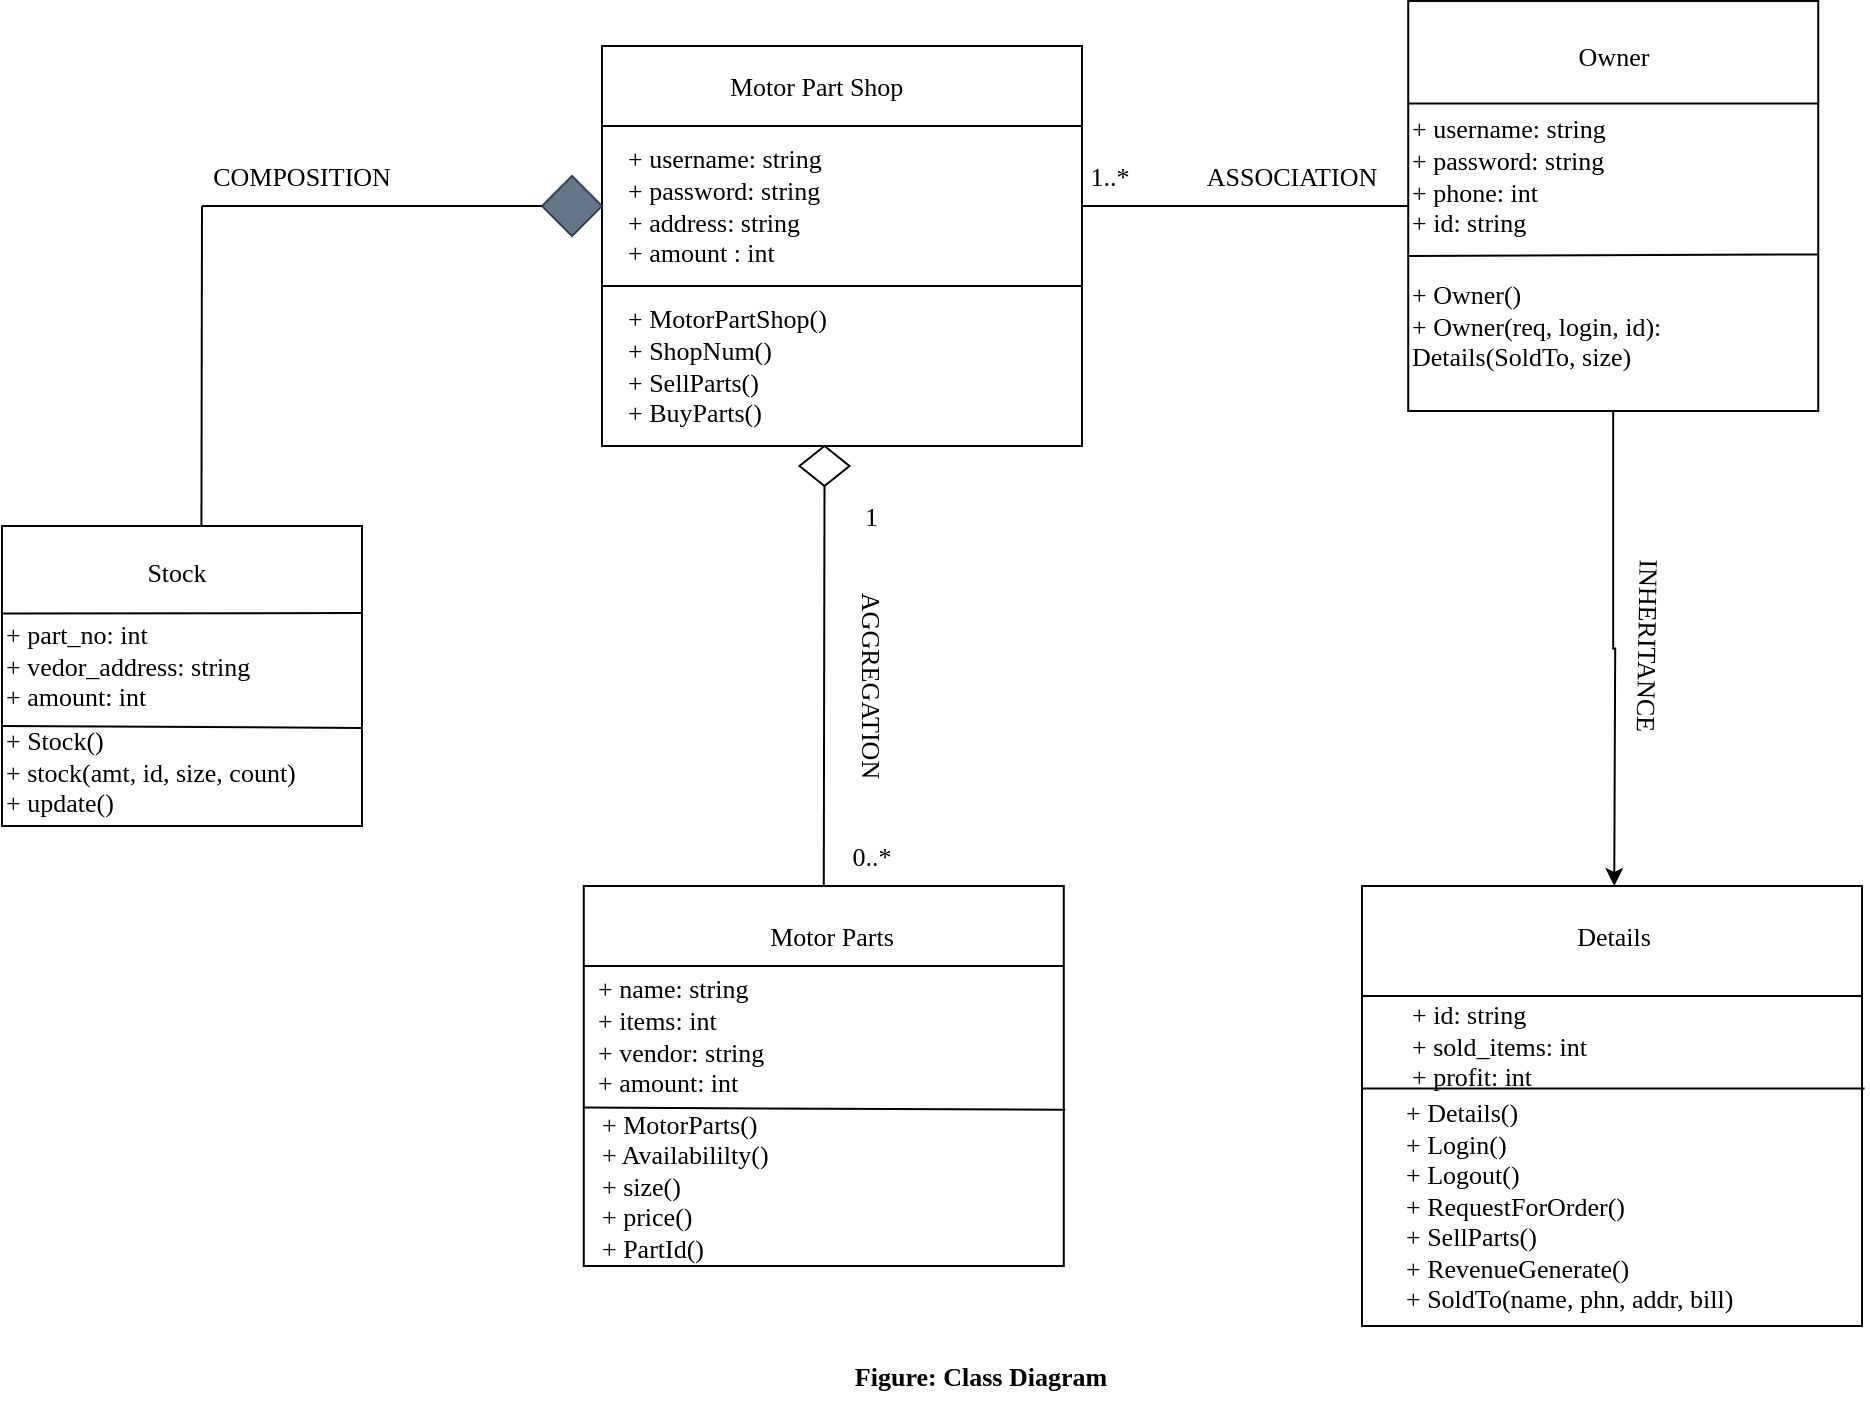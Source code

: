 <mxfile version="21.1.1" type="device">
  <diagram name="Page-1" id="JjKZ-CXhdH1nh1_p5xSs">
    <mxGraphModel dx="2071" dy="627" grid="1" gridSize="10" guides="1" tooltips="1" connect="1" arrows="1" fold="1" page="1" pageScale="1" pageWidth="850" pageHeight="1100" math="0" shadow="0">
      <root>
        <mxCell id="0" />
        <mxCell id="1" parent="0" />
        <mxCell id="VSfRtED2syqB5lXoM_pr-1" value="" style="rounded=0;whiteSpace=wrap;html=1;align=left;fontFamily=Georgia;fontSize=13;" parent="1" vertex="1">
          <mxGeometry x="240" y="120" width="240" height="200" as="geometry" />
        </mxCell>
        <mxCell id="VSfRtED2syqB5lXoM_pr-3" value="Motor Part Shop" style="text;strokeColor=none;fillColor=none;align=left;verticalAlign=middle;spacingLeft=4;spacingRight=4;overflow=hidden;points=[[0,0.5],[1,0.5]];portConstraint=eastwest;rotatable=0;whiteSpace=wrap;html=1;fontFamily=Georgia;fontSize=13;" parent="1" vertex="1">
          <mxGeometry x="298" y="130" width="127.5" height="20" as="geometry" />
        </mxCell>
        <mxCell id="VSfRtED2syqB5lXoM_pr-26" value="" style="rounded=0;whiteSpace=wrap;html=1;fontFamily=Georgia;fontSize=13;" parent="1" vertex="1">
          <mxGeometry x="620" y="540" width="250" height="220" as="geometry" />
        </mxCell>
        <mxCell id="VSfRtED2syqB5lXoM_pr-29" value="" style="rounded=0;whiteSpace=wrap;html=1;fontFamily=Georgia;fontSize=13;" parent="1" vertex="1">
          <mxGeometry x="-60" y="360" width="180" height="150" as="geometry" />
        </mxCell>
        <mxCell id="VSfRtED2syqB5lXoM_pr-30" value="" style="rounded=0;whiteSpace=wrap;html=1;fontFamily=Georgia;fontSize=13;" parent="1" vertex="1">
          <mxGeometry x="230.89" y="540" width="240" height="190" as="geometry" />
        </mxCell>
        <mxCell id="VSfRtED2syqB5lXoM_pr-39" value="" style="endArrow=none;html=1;rounded=0;entryX=1;entryY=0.25;entryDx=0;entryDy=0;exitX=0;exitY=0.25;exitDx=0;exitDy=0;fontFamily=Georgia;fontSize=13;" parent="1" source="VSfRtED2syqB5lXoM_pr-26" target="VSfRtED2syqB5lXoM_pr-26" edge="1">
          <mxGeometry width="50" height="50" relative="1" as="geometry">
            <mxPoint x="650" y="630" as="sourcePoint" />
            <mxPoint x="700" y="580" as="targetPoint" />
          </mxGeometry>
        </mxCell>
        <mxCell id="VSfRtED2syqB5lXoM_pr-41" value="" style="endArrow=none;html=1;rounded=0;entryX=1.005;entryY=0.46;entryDx=0;entryDy=0;entryPerimeter=0;exitX=0.001;exitY=0.46;exitDx=0;exitDy=0;exitPerimeter=0;fontFamily=Georgia;fontSize=13;" parent="1" source="VSfRtED2syqB5lXoM_pr-26" target="VSfRtED2syqB5lXoM_pr-26" edge="1">
          <mxGeometry width="50" height="50" relative="1" as="geometry">
            <mxPoint x="620" y="636" as="sourcePoint" />
            <mxPoint x="820.0" y="619" as="targetPoint" />
          </mxGeometry>
        </mxCell>
        <mxCell id="VSfRtED2syqB5lXoM_pr-42" value="&lt;div style=&quot;font-size: 13px;&quot;&gt;+ id: string&lt;/div&gt;&lt;div style=&quot;font-size: 13px;&quot;&gt;+ sold_items: int&lt;/div&gt;&lt;div style=&quot;font-size: 13px;&quot;&gt;+ profit: int&lt;/div&gt;" style="text;html=1;strokeColor=none;fillColor=none;align=left;verticalAlign=middle;whiteSpace=wrap;rounded=0;fontFamily=Georgia;fontSize=13;" parent="1" vertex="1">
          <mxGeometry x="643.12" y="590" width="120" height="60" as="geometry" />
        </mxCell>
        <mxCell id="VSfRtED2syqB5lXoM_pr-43" value="+ Details()&lt;br style=&quot;font-size: 13px;&quot;&gt;+ Login()&lt;br style=&quot;font-size: 13px;&quot;&gt;+ Logout()&lt;br style=&quot;font-size: 13px;&quot;&gt;+ RequestForOrder()&lt;br style=&quot;font-size: 13px;&quot;&gt;+ SellParts()&lt;br style=&quot;font-size: 13px;&quot;&gt;+ RevenueGenerate()&lt;br style=&quot;font-size: 13px;&quot;&gt;+ SoldTo(name, phn, addr, bill)" style="text;html=1;strokeColor=none;fillColor=none;align=left;verticalAlign=middle;whiteSpace=wrap;rounded=0;fontFamily=Georgia;fontSize=13;" parent="1" vertex="1">
          <mxGeometry x="640" y="660" width="200" height="80" as="geometry" />
        </mxCell>
        <mxCell id="VSfRtED2syqB5lXoM_pr-54" value="" style="endArrow=none;html=1;rounded=0;exitX=0.003;exitY=0.292;exitDx=0;exitDy=0;exitPerimeter=0;entryX=1;entryY=0.29;entryDx=0;entryDy=0;entryPerimeter=0;fontFamily=Georgia;fontSize=13;" parent="1" source="VSfRtED2syqB5lXoM_pr-29" target="VSfRtED2syqB5lXoM_pr-29" edge="1">
          <mxGeometry width="50" height="50" relative="1" as="geometry">
            <mxPoint x="-60.0" y="410" as="sourcePoint" />
            <mxPoint x="115.0" y="400" as="targetPoint" />
          </mxGeometry>
        </mxCell>
        <mxCell id="VSfRtED2syqB5lXoM_pr-55" value="Stock" style="text;html=1;strokeColor=none;fillColor=none;align=center;verticalAlign=middle;whiteSpace=wrap;rounded=0;fontFamily=Georgia;fontSize=13;" parent="1" vertex="1">
          <mxGeometry x="-35.0" y="365" width="125" height="35" as="geometry" />
        </mxCell>
        <mxCell id="VSfRtED2syqB5lXoM_pr-56" value="&lt;div style=&quot;font-size: 13px;&quot;&gt;+ part_no: int&lt;/div&gt;&lt;div style=&quot;font-size: 13px;&quot;&gt;+ vedor_address: string&lt;/div&gt;&lt;div style=&quot;font-size: 13px;&quot;&gt;+ amount: int&lt;/div&gt;" style="text;html=1;strokeColor=none;fillColor=none;align=left;verticalAlign=middle;whiteSpace=wrap;rounded=0;fontFamily=Georgia;fontSize=13;" parent="1" vertex="1">
          <mxGeometry x="-60" y="405" width="130" height="50" as="geometry" />
        </mxCell>
        <mxCell id="VSfRtED2syqB5lXoM_pr-57" value="" style="endArrow=none;html=1;rounded=0;entryX=1.002;entryY=0.673;entryDx=0;entryDy=0;entryPerimeter=0;fontFamily=Georgia;fontSize=13;" parent="1" target="VSfRtED2syqB5lXoM_pr-29" edge="1">
          <mxGeometry width="50" height="50" relative="1" as="geometry">
            <mxPoint x="-60.0" y="460" as="sourcePoint" />
            <mxPoint x="-10.0" y="410" as="targetPoint" />
          </mxGeometry>
        </mxCell>
        <mxCell id="VSfRtED2syqB5lXoM_pr-58" value="&lt;div style=&quot;font-size: 13px;&quot;&gt;+ Stock()&lt;/div&gt;&lt;div style=&quot;font-size: 13px;&quot;&gt;+ stock(amt, id, size, count)&lt;/div&gt;&lt;div style=&quot;font-size: 13px;&quot;&gt;+ update()&amp;nbsp;&lt;/div&gt;" style="text;html=1;strokeColor=none;fillColor=none;align=left;verticalAlign=middle;whiteSpace=wrap;rounded=0;fontFamily=Georgia;fontSize=13;" parent="1" vertex="1">
          <mxGeometry x="-60" y="465" width="150" height="35" as="geometry" />
        </mxCell>
        <mxCell id="VSfRtED2syqB5lXoM_pr-59" value="Motor Parts" style="text;html=1;strokeColor=none;fillColor=none;align=center;verticalAlign=middle;whiteSpace=wrap;rounded=0;fontFamily=Georgia;fontSize=13;" parent="1" vertex="1">
          <mxGeometry x="304.64" y="550" width="100" height="30" as="geometry" />
        </mxCell>
        <mxCell id="VSfRtED2syqB5lXoM_pr-62" value="" style="endArrow=none;html=1;rounded=0;fontFamily=Georgia;fontSize=13;" parent="1" edge="1">
          <mxGeometry width="50" height="50" relative="1" as="geometry">
            <mxPoint x="230.89" y="580" as="sourcePoint" />
            <mxPoint x="470.89" y="580" as="targetPoint" />
            <Array as="points" />
          </mxGeometry>
        </mxCell>
        <mxCell id="VSfRtED2syqB5lXoM_pr-63" value="+ name: string&lt;br style=&quot;font-size: 13px;&quot;&gt;+ items: int&lt;br style=&quot;font-size: 13px;&quot;&gt;+ vendor: string&lt;br style=&quot;font-size: 13px;&quot;&gt;+ amount: int" style="text;html=1;strokeColor=none;fillColor=none;align=left;verticalAlign=middle;whiteSpace=wrap;rounded=0;fontFamily=Georgia;fontSize=13;" parent="1" vertex="1">
          <mxGeometry x="235.89" y="580" width="130" height="70" as="geometry" />
        </mxCell>
        <mxCell id="KteVbRa-U1Nxcq70W8_H-2" value="&lt;div style=&quot;font-size: 13px;&quot;&gt;+ username: string&lt;/div&gt;&lt;div style=&quot;font-size: 13px;&quot;&gt;+ password: string&lt;/div&gt;&lt;div style=&quot;font-size: 13px;&quot;&gt;+ address: string&lt;/div&gt;&lt;div style=&quot;font-size: 13px;&quot;&gt;+ amount : int&lt;/div&gt;" style="text;html=1;strokeColor=none;fillColor=none;align=left;verticalAlign=middle;whiteSpace=wrap;rounded=0;fontFamily=Georgia;fontSize=13;" parent="1" vertex="1">
          <mxGeometry x="250.63" y="170" width="223.75" height="60" as="geometry" />
        </mxCell>
        <mxCell id="KteVbRa-U1Nxcq70W8_H-3" value="" style="endArrow=none;html=1;rounded=0;fontFamily=Georgia;fontSize=13;" parent="1" edge="1">
          <mxGeometry width="50" height="50" relative="1" as="geometry">
            <mxPoint x="480" y="160" as="sourcePoint" />
            <mxPoint x="240" y="160" as="targetPoint" />
          </mxGeometry>
        </mxCell>
        <mxCell id="KteVbRa-U1Nxcq70W8_H-4" value="" style="endArrow=none;html=1;rounded=0;fontFamily=Georgia;fontSize=13;" parent="1" edge="1">
          <mxGeometry width="50" height="50" relative="1" as="geometry">
            <mxPoint x="240" y="240" as="sourcePoint" />
            <mxPoint x="480" y="240" as="targetPoint" />
          </mxGeometry>
        </mxCell>
        <mxCell id="KteVbRa-U1Nxcq70W8_H-5" value="+ MotorPartShop()&lt;br style=&quot;font-size: 13px;&quot;&gt;+ ShopNum()&lt;br style=&quot;font-size: 13px;&quot;&gt;+ SellParts()&lt;br style=&quot;font-size: 13px;&quot;&gt;+ BuyParts()" style="text;html=1;strokeColor=none;fillColor=none;align=left;verticalAlign=middle;whiteSpace=wrap;rounded=0;fontFamily=Georgia;fontSize=13;" parent="1" vertex="1">
          <mxGeometry x="251" y="250" width="154" height="60" as="geometry" />
        </mxCell>
        <mxCell id="KteVbRa-U1Nxcq70W8_H-6" value="" style="endArrow=none;html=1;rounded=0;fontFamily=Georgia;fontSize=13;" parent="1" target="KteVbRa-U1Nxcq70W8_H-7" edge="1">
          <mxGeometry width="50" height="50" relative="1" as="geometry">
            <mxPoint x="480" y="200" as="sourcePoint" />
            <mxPoint x="850" y="200" as="targetPoint" />
          </mxGeometry>
        </mxCell>
        <mxCell id="KteVbRa-U1Nxcq70W8_H-30" value="" style="edgeStyle=orthogonalEdgeStyle;rounded=0;orthogonalLoop=1;jettySize=auto;html=1;fontFamily=Georgia;fontSize=13;" parent="1" source="KteVbRa-U1Nxcq70W8_H-7" edge="1">
          <mxGeometry relative="1" as="geometry">
            <mxPoint x="746.12" y="540" as="targetPoint" />
          </mxGeometry>
        </mxCell>
        <mxCell id="KteVbRa-U1Nxcq70W8_H-7" value="" style="whiteSpace=wrap;html=1;aspect=fixed;fontFamily=Georgia;fontSize=13;" parent="1" vertex="1">
          <mxGeometry x="643.12" y="97.5" width="205" height="205" as="geometry" />
        </mxCell>
        <mxCell id="KteVbRa-U1Nxcq70W8_H-8" value="ASSOCIATION" style="text;html=1;strokeColor=none;fillColor=none;align=center;verticalAlign=middle;whiteSpace=wrap;rounded=0;fontFamily=Georgia;fontSize=13;" parent="1" vertex="1">
          <mxGeometry x="540" y="170" width="90" height="30" as="geometry" />
        </mxCell>
        <mxCell id="KteVbRa-U1Nxcq70W8_H-9" value="" style="endArrow=none;html=1;rounded=0;entryX=1;entryY=0.25;entryDx=0;entryDy=0;exitX=0;exitY=0.25;exitDx=0;exitDy=0;fontFamily=Georgia;fontSize=13;" parent="1" source="KteVbRa-U1Nxcq70W8_H-7" target="KteVbRa-U1Nxcq70W8_H-7" edge="1">
          <mxGeometry width="50" height="50" relative="1" as="geometry">
            <mxPoint x="653.12" y="160" as="sourcePoint" />
            <mxPoint x="703.12" y="110" as="targetPoint" />
          </mxGeometry>
        </mxCell>
        <mxCell id="KteVbRa-U1Nxcq70W8_H-10" value="Owner" style="text;html=1;strokeColor=none;fillColor=none;align=center;verticalAlign=middle;whiteSpace=wrap;rounded=0;fontFamily=Georgia;fontSize=13;" parent="1" vertex="1">
          <mxGeometry x="715.62" y="110" width="60" height="30" as="geometry" />
        </mxCell>
        <mxCell id="KteVbRa-U1Nxcq70W8_H-12" value="1..*" style="text;html=1;strokeColor=none;fillColor=none;align=center;verticalAlign=middle;whiteSpace=wrap;rounded=0;fontFamily=Georgia;fontSize=13;" parent="1" vertex="1">
          <mxGeometry x="463.75" y="170" width="60" height="30" as="geometry" />
        </mxCell>
        <mxCell id="KteVbRa-U1Nxcq70W8_H-13" value="&lt;font style=&quot;font-size: 13px;&quot;&gt;+ Owner()&lt;br style=&quot;font-size: 13px;&quot;&gt;+ Owner(req, login, id): Details(SoldTo, size)&lt;/font&gt;" style="text;html=1;strokeColor=none;fillColor=none;align=left;verticalAlign=middle;whiteSpace=wrap;rounded=0;fontFamily=Georgia;fontSize=13;" parent="1" vertex="1">
          <mxGeometry x="643.12" y="220" width="210" height="80" as="geometry" />
        </mxCell>
        <mxCell id="KteVbRa-U1Nxcq70W8_H-14" value="" style="endArrow=none;html=1;rounded=0;entryX=0.997;entryY=0.618;entryDx=0;entryDy=0;entryPerimeter=0;fontFamily=Georgia;fontSize=13;" parent="1" target="KteVbRa-U1Nxcq70W8_H-7" edge="1">
          <mxGeometry width="50" height="50" relative="1" as="geometry">
            <mxPoint x="643.12" y="225" as="sourcePoint" />
            <mxPoint x="853.12" y="220" as="targetPoint" />
          </mxGeometry>
        </mxCell>
        <mxCell id="KteVbRa-U1Nxcq70W8_H-15" value="+ username: string&lt;br style=&quot;font-size: 13px;&quot;&gt;+ password: string&lt;br style=&quot;font-size: 13px;&quot;&gt;+ phone: int&lt;br style=&quot;font-size: 13px;&quot;&gt;+ id: string" style="text;html=1;strokeColor=none;fillColor=none;align=left;verticalAlign=middle;whiteSpace=wrap;rounded=0;fontFamily=Georgia;fontSize=13;" parent="1" vertex="1">
          <mxGeometry x="643.12" y="150" width="130" height="70" as="geometry" />
        </mxCell>
        <mxCell id="KteVbRa-U1Nxcq70W8_H-16" value="" style="endArrow=none;html=1;rounded=0;entryX=0.5;entryY=1;entryDx=0;entryDy=0;exitX=0.5;exitY=0;exitDx=0;exitDy=0;fontFamily=Georgia;fontSize=13;" parent="1" source="VSfRtED2syqB5lXoM_pr-30" target="KteVbRa-U1Nxcq70W8_H-27" edge="1">
          <mxGeometry width="50" height="50" relative="1" as="geometry">
            <mxPoint x="400" y="540" as="sourcePoint" />
            <mxPoint x="400" y="320" as="targetPoint" />
          </mxGeometry>
        </mxCell>
        <mxCell id="KteVbRa-U1Nxcq70W8_H-17" value="" style="endArrow=none;html=1;rounded=0;entryX=1.003;entryY=0.589;entryDx=0;entryDy=0;entryPerimeter=0;exitX=0.001;exitY=0.583;exitDx=0;exitDy=0;exitPerimeter=0;fontFamily=Georgia;fontSize=13;" parent="1" source="VSfRtED2syqB5lXoM_pr-30" target="VSfRtED2syqB5lXoM_pr-30" edge="1">
          <mxGeometry width="50" height="50" relative="1" as="geometry">
            <mxPoint x="260.89" y="660" as="sourcePoint" />
            <mxPoint x="310.89" y="610" as="targetPoint" />
          </mxGeometry>
        </mxCell>
        <mxCell id="KteVbRa-U1Nxcq70W8_H-22" value="+ MotorParts()&lt;br style=&quot;font-size: 13px;&quot;&gt;+ Availabililty()&lt;br style=&quot;font-size: 13px;&quot;&gt;+ size()&lt;br style=&quot;font-size: 13px;&quot;&gt;+ price()&lt;br style=&quot;font-size: 13px;&quot;&gt;+ PartId()" style="text;html=1;strokeColor=none;fillColor=none;align=left;verticalAlign=middle;whiteSpace=wrap;rounded=0;fontFamily=Georgia;fontSize=13;" parent="1" vertex="1">
          <mxGeometry x="237.64" y="660" width="122" height="60" as="geometry" />
        </mxCell>
        <mxCell id="KteVbRa-U1Nxcq70W8_H-23" value="AGGREGATION" style="text;html=1;strokeColor=none;fillColor=none;align=center;verticalAlign=middle;whiteSpace=wrap;rounded=0;rotation=90;fontFamily=Georgia;fontSize=13;" parent="1" vertex="1">
          <mxGeometry x="330" y="425" width="90" height="30" as="geometry" />
        </mxCell>
        <mxCell id="KteVbRa-U1Nxcq70W8_H-24" value="1" style="text;html=1;strokeColor=none;fillColor=none;align=right;verticalAlign=middle;whiteSpace=wrap;rounded=0;fontFamily=Georgia;fontSize=13;" parent="1" vertex="1">
          <mxGeometry x="359.64" y="345" width="20" height="20" as="geometry" />
        </mxCell>
        <mxCell id="KteVbRa-U1Nxcq70W8_H-25" value="0..*" style="text;html=1;strokeColor=none;fillColor=none;align=center;verticalAlign=middle;whiteSpace=wrap;rounded=0;fontFamily=Georgia;fontSize=13;" parent="1" vertex="1">
          <mxGeometry x="345" y="510" width="60" height="30" as="geometry" />
        </mxCell>
        <mxCell id="KteVbRa-U1Nxcq70W8_H-27" value="" style="rhombus;whiteSpace=wrap;html=1;fontFamily=Georgia;fontSize=13;" parent="1" vertex="1">
          <mxGeometry x="338.75" y="320" width="25" height="20" as="geometry" />
        </mxCell>
        <mxCell id="KteVbRa-U1Nxcq70W8_H-32" value="" style="rhombus;whiteSpace=wrap;html=1;strokeColor=#314354;fillColor=#647687;fontColor=#ffffff;fontFamily=Georgia;fontSize=13;" parent="1" vertex="1">
          <mxGeometry x="210" y="185" width="30" height="30" as="geometry" />
        </mxCell>
        <mxCell id="KteVbRa-U1Nxcq70W8_H-35" value="COMPOSITION" style="text;html=1;strokeColor=none;fillColor=none;align=center;verticalAlign=middle;whiteSpace=wrap;rounded=0;fontFamily=Georgia;fontSize=13;" parent="1" vertex="1">
          <mxGeometry x="60" y="170" width="60" height="30" as="geometry" />
        </mxCell>
        <mxCell id="KteVbRa-U1Nxcq70W8_H-36" value="INHERITANCE" style="text;html=1;strokeColor=none;fillColor=none;align=center;verticalAlign=middle;whiteSpace=wrap;rounded=0;rotation=91;fontFamily=Georgia;fontSize=13;" parent="1" vertex="1">
          <mxGeometry x="733.12" y="405" width="60" height="30" as="geometry" />
        </mxCell>
        <mxCell id="KteVbRa-U1Nxcq70W8_H-37" value="Details" style="text;html=1;strokeColor=none;fillColor=none;align=center;verticalAlign=middle;whiteSpace=wrap;rounded=0;fontFamily=Georgia;fontSize=13;" parent="1" vertex="1">
          <mxGeometry x="715.62" y="550" width="60" height="30" as="geometry" />
        </mxCell>
        <mxCell id="7bQYCFi94ek1RNbIlgo6-1" value="" style="endArrow=none;html=1;rounded=0;entryX=0;entryY=0.5;entryDx=0;entryDy=0;fontFamily=Georgia;fontSize=13;" parent="1" target="KteVbRa-U1Nxcq70W8_H-32" edge="1">
          <mxGeometry width="50" height="50" relative="1" as="geometry">
            <mxPoint x="40" y="200" as="sourcePoint" />
            <mxPoint x="115" y="200" as="targetPoint" />
          </mxGeometry>
        </mxCell>
        <mxCell id="7bQYCFi94ek1RNbIlgo6-2" value="" style="endArrow=none;html=1;rounded=0;exitX=0.554;exitY=-0.001;exitDx=0;exitDy=0;exitPerimeter=0;fontFamily=Georgia;fontSize=13;" parent="1" source="VSfRtED2syqB5lXoM_pr-29" edge="1">
          <mxGeometry width="50" height="50" relative="1" as="geometry">
            <mxPoint x="10" y="320" as="sourcePoint" />
            <mxPoint x="40" y="200" as="targetPoint" />
          </mxGeometry>
        </mxCell>
        <mxCell id="86WtGmHNRCUcxEWDTw3T-4" value="&lt;b style=&quot;font-size: 13px;&quot;&gt;Figure: Class Diagram&lt;/b&gt;" style="text;html=1;strokeColor=none;fillColor=none;align=center;verticalAlign=middle;whiteSpace=wrap;rounded=0;fontFamily=Georgia;fontSize=13;" vertex="1" parent="1">
          <mxGeometry x="339" y="770" width="181" height="30" as="geometry" />
        </mxCell>
      </root>
    </mxGraphModel>
  </diagram>
</mxfile>
